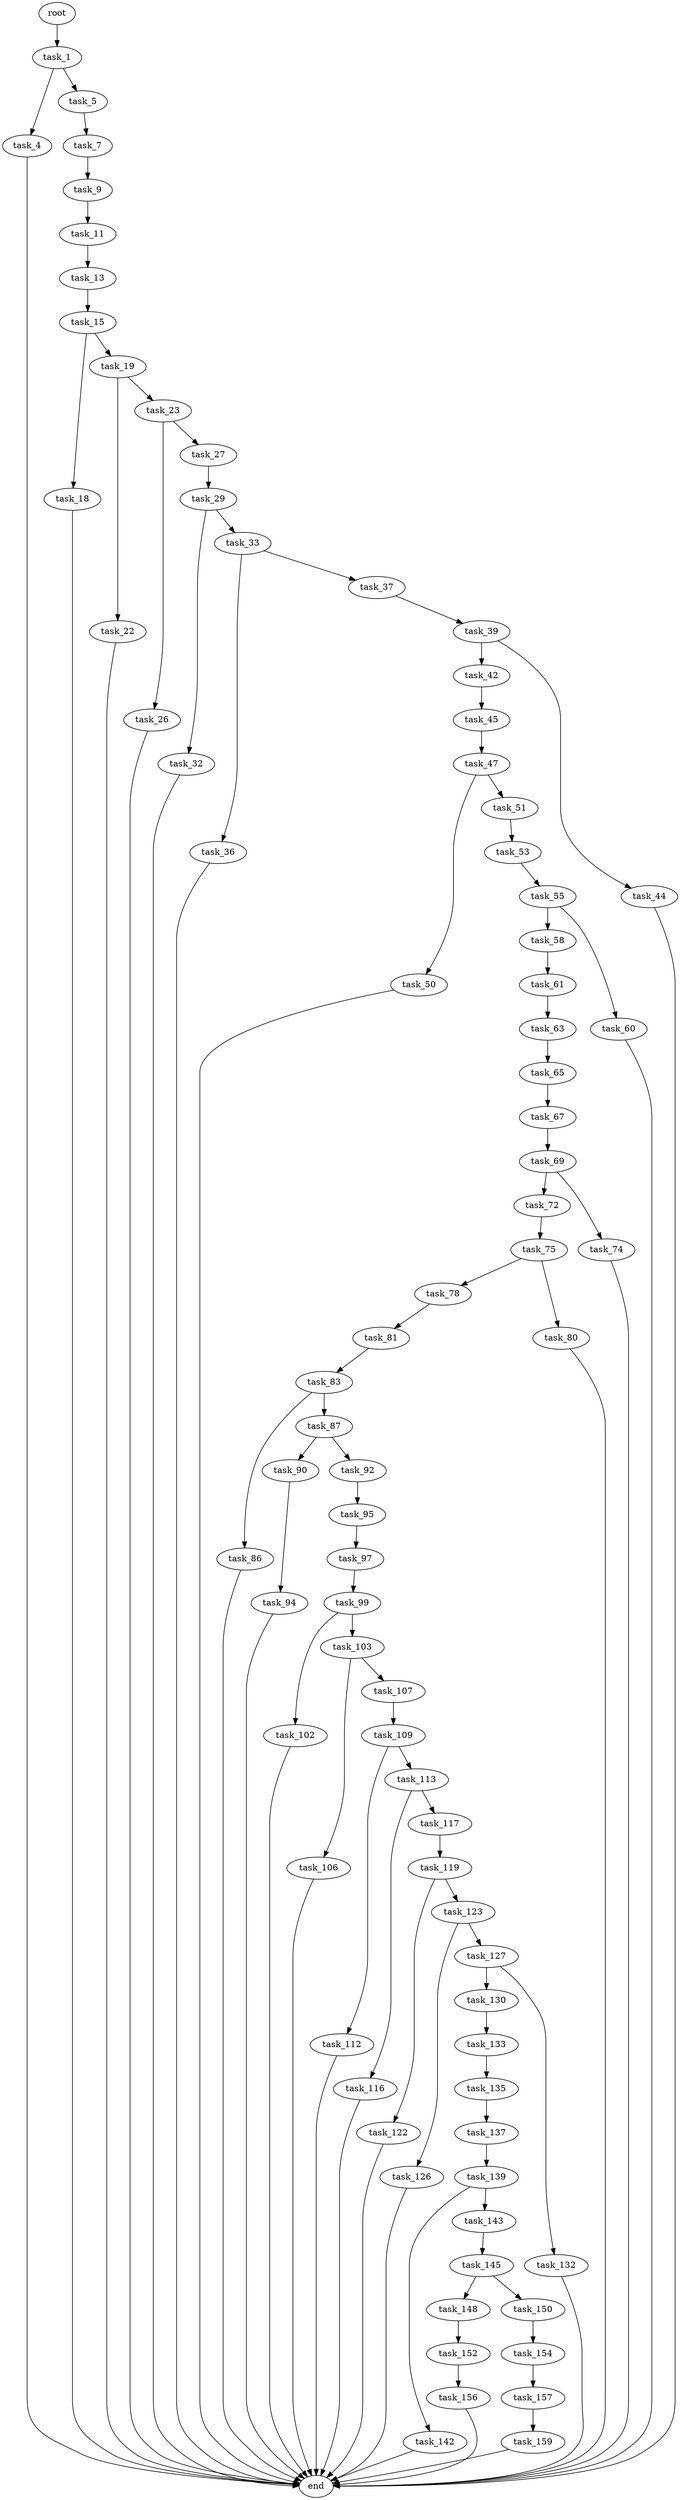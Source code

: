 digraph G {
  root [size="0.000000"];
  task_1 [size="782757789696.000000"];
  task_4 [size="231928233984.000000"];
  task_5 [size="23136360650.000000"];
  task_7 [size="28991029248.000000"];
  task_9 [size="16439567287.000000"];
  task_11 [size="549755813888.000000"];
  task_13 [size="134217728000.000000"];
  task_15 [size="782757789696.000000"];
  task_18 [size="549755813888.000000"];
  task_19 [size="28991029248.000000"];
  task_22 [size="7046825182.000000"];
  task_23 [size="115971963109.000000"];
  task_26 [size="1565889986.000000"];
  task_27 [size="10886260475.000000"];
  task_29 [size="31622059686.000000"];
  task_32 [size="475446388352.000000"];
  task_33 [size="579177064351.000000"];
  task_36 [size="1218607172924.000000"];
  task_37 [size="231928233984.000000"];
  task_39 [size="739723808253.000000"];
  task_42 [size="11435742343.000000"];
  task_44 [size="17838366560.000000"];
  task_45 [size="796741996.000000"];
  task_47 [size="66181115317.000000"];
  task_50 [size="213146292355.000000"];
  task_51 [size="1073741824000.000000"];
  task_53 [size="24783436955.000000"];
  task_55 [size="246753384305.000000"];
  task_58 [size="21897013933.000000"];
  task_60 [size="134217728000.000000"];
  task_61 [size="368293445632.000000"];
  task_63 [size="2335639330.000000"];
  task_65 [size="5974637585.000000"];
  task_67 [size="1306761253989.000000"];
  task_69 [size="10962778513.000000"];
  task_72 [size="8589934592.000000"];
  task_74 [size="782757789696.000000"];
  task_75 [size="28991029248.000000"];
  task_78 [size="2421158849.000000"];
  task_80 [size="399448676121.000000"];
  task_81 [size="23262698807.000000"];
  task_83 [size="549755813888.000000"];
  task_86 [size="549755813888.000000"];
  task_87 [size="688225669727.000000"];
  task_90 [size="16693952566.000000"];
  task_92 [size="782757789696.000000"];
  task_94 [size="37844238092.000000"];
  task_95 [size="17594303490.000000"];
  task_97 [size="28991029248.000000"];
  task_99 [size="5189053731.000000"];
  task_102 [size="7571286057.000000"];
  task_103 [size="44683936126.000000"];
  task_106 [size="1150915787815.000000"];
  task_107 [size="782757789696.000000"];
  task_109 [size="1101046748.000000"];
  task_112 [size="549755813888.000000"];
  task_113 [size="6069893337.000000"];
  task_116 [size="563538117771.000000"];
  task_117 [size="253133152436.000000"];
  task_119 [size="549755813888.000000"];
  task_122 [size="204065345858.000000"];
  task_123 [size="68719476736.000000"];
  task_126 [size="48096076418.000000"];
  task_127 [size="16439492758.000000"];
  task_130 [size="17931943253.000000"];
  task_132 [size="175231551546.000000"];
  task_133 [size="549755813888.000000"];
  task_135 [size="183877134177.000000"];
  task_137 [size="21285944366.000000"];
  task_139 [size="6684907884.000000"];
  task_142 [size="68719476736.000000"];
  task_143 [size="9081784691.000000"];
  task_145 [size="571634877721.000000"];
  task_148 [size="408802542012.000000"];
  task_150 [size="9116866636.000000"];
  task_152 [size="8589934592.000000"];
  task_154 [size="8441809403.000000"];
  task_156 [size="782757789696.000000"];
  task_157 [size="12364573528.000000"];
  task_159 [size="215897296191.000000"];
  end [size="0.000000"];

  root -> task_1 [size="1.000000"];
  task_1 -> task_4 [size="679477248.000000"];
  task_1 -> task_5 [size="679477248.000000"];
  task_4 -> end [size="1.000000"];
  task_5 -> task_7 [size="679477248.000000"];
  task_7 -> task_9 [size="75497472.000000"];
  task_9 -> task_11 [size="536870912.000000"];
  task_11 -> task_13 [size="536870912.000000"];
  task_13 -> task_15 [size="209715200.000000"];
  task_15 -> task_18 [size="679477248.000000"];
  task_15 -> task_19 [size="679477248.000000"];
  task_18 -> end [size="1.000000"];
  task_19 -> task_22 [size="75497472.000000"];
  task_19 -> task_23 [size="75497472.000000"];
  task_22 -> end [size="1.000000"];
  task_23 -> task_26 [size="134217728.000000"];
  task_23 -> task_27 [size="134217728.000000"];
  task_26 -> end [size="1.000000"];
  task_27 -> task_29 [size="411041792.000000"];
  task_29 -> task_32 [size="33554432.000000"];
  task_29 -> task_33 [size="33554432.000000"];
  task_32 -> end [size="1.000000"];
  task_33 -> task_36 [size="679477248.000000"];
  task_33 -> task_37 [size="679477248.000000"];
  task_36 -> end [size="1.000000"];
  task_37 -> task_39 [size="301989888.000000"];
  task_39 -> task_42 [size="536870912.000000"];
  task_39 -> task_44 [size="536870912.000000"];
  task_42 -> task_45 [size="209715200.000000"];
  task_44 -> end [size="1.000000"];
  task_45 -> task_47 [size="33554432.000000"];
  task_47 -> task_50 [size="75497472.000000"];
  task_47 -> task_51 [size="75497472.000000"];
  task_50 -> end [size="1.000000"];
  task_51 -> task_53 [size="838860800.000000"];
  task_53 -> task_55 [size="536870912.000000"];
  task_55 -> task_58 [size="301989888.000000"];
  task_55 -> task_60 [size="301989888.000000"];
  task_58 -> task_61 [size="33554432.000000"];
  task_60 -> end [size="1.000000"];
  task_61 -> task_63 [size="411041792.000000"];
  task_63 -> task_65 [size="134217728.000000"];
  task_65 -> task_67 [size="134217728.000000"];
  task_67 -> task_69 [size="838860800.000000"];
  task_69 -> task_72 [size="209715200.000000"];
  task_69 -> task_74 [size="209715200.000000"];
  task_72 -> task_75 [size="33554432.000000"];
  task_74 -> end [size="1.000000"];
  task_75 -> task_78 [size="75497472.000000"];
  task_75 -> task_80 [size="75497472.000000"];
  task_78 -> task_81 [size="75497472.000000"];
  task_80 -> end [size="1.000000"];
  task_81 -> task_83 [size="679477248.000000"];
  task_83 -> task_86 [size="536870912.000000"];
  task_83 -> task_87 [size="536870912.000000"];
  task_86 -> end [size="1.000000"];
  task_87 -> task_90 [size="838860800.000000"];
  task_87 -> task_92 [size="838860800.000000"];
  task_90 -> task_94 [size="411041792.000000"];
  task_92 -> task_95 [size="679477248.000000"];
  task_94 -> end [size="1.000000"];
  task_95 -> task_97 [size="33554432.000000"];
  task_97 -> task_99 [size="75497472.000000"];
  task_99 -> task_102 [size="134217728.000000"];
  task_99 -> task_103 [size="134217728.000000"];
  task_102 -> end [size="1.000000"];
  task_103 -> task_106 [size="209715200.000000"];
  task_103 -> task_107 [size="209715200.000000"];
  task_106 -> end [size="1.000000"];
  task_107 -> task_109 [size="679477248.000000"];
  task_109 -> task_112 [size="33554432.000000"];
  task_109 -> task_113 [size="33554432.000000"];
  task_112 -> end [size="1.000000"];
  task_113 -> task_116 [size="134217728.000000"];
  task_113 -> task_117 [size="134217728.000000"];
  task_116 -> end [size="1.000000"];
  task_117 -> task_119 [size="536870912.000000"];
  task_119 -> task_122 [size="536870912.000000"];
  task_119 -> task_123 [size="536870912.000000"];
  task_122 -> end [size="1.000000"];
  task_123 -> task_126 [size="134217728.000000"];
  task_123 -> task_127 [size="134217728.000000"];
  task_126 -> end [size="1.000000"];
  task_127 -> task_130 [size="411041792.000000"];
  task_127 -> task_132 [size="411041792.000000"];
  task_130 -> task_133 [size="33554432.000000"];
  task_132 -> end [size="1.000000"];
  task_133 -> task_135 [size="536870912.000000"];
  task_135 -> task_137 [size="134217728.000000"];
  task_137 -> task_139 [size="536870912.000000"];
  task_139 -> task_142 [size="209715200.000000"];
  task_139 -> task_143 [size="209715200.000000"];
  task_142 -> end [size="1.000000"];
  task_143 -> task_145 [size="209715200.000000"];
  task_145 -> task_148 [size="536870912.000000"];
  task_145 -> task_150 [size="536870912.000000"];
  task_148 -> task_152 [size="679477248.000000"];
  task_150 -> task_154 [size="679477248.000000"];
  task_152 -> task_156 [size="33554432.000000"];
  task_154 -> task_157 [size="209715200.000000"];
  task_156 -> end [size="1.000000"];
  task_157 -> task_159 [size="209715200.000000"];
  task_159 -> end [size="1.000000"];
}
